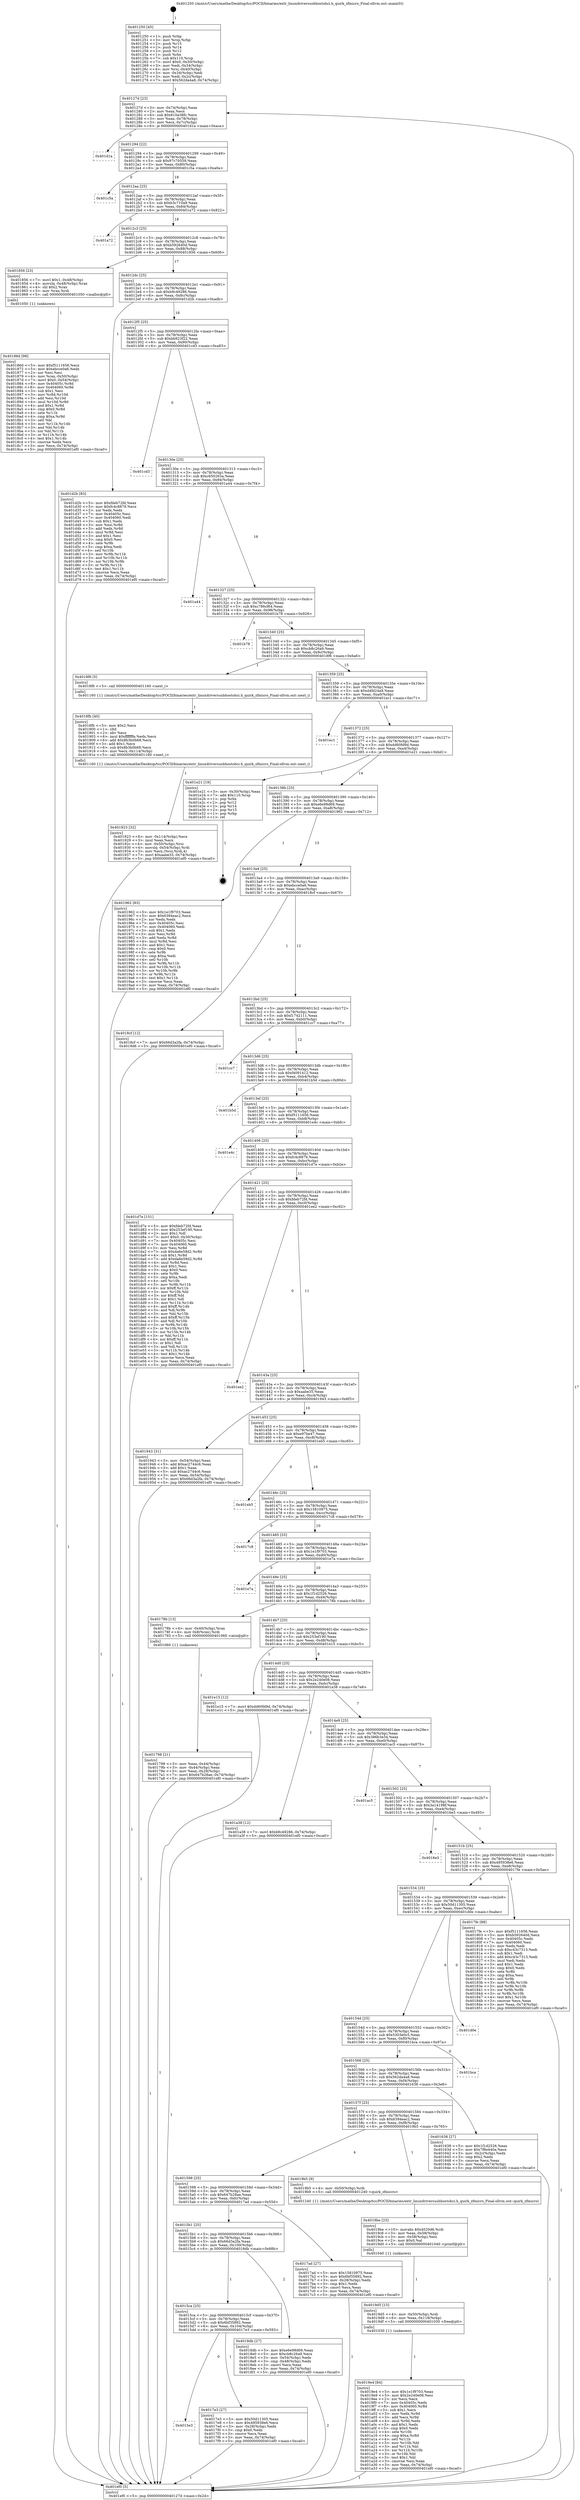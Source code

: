 digraph "0x401250" {
  label = "0x401250 (/mnt/c/Users/mathe/Desktop/tcc/POCII/binaries/extr_linuxdriversusbhostohci.h_quirk_zfmicro_Final-ollvm.out::main(0))"
  labelloc = "t"
  node[shape=record]

  Entry [label="",width=0.3,height=0.3,shape=circle,fillcolor=black,style=filled]
  "0x40127d" [label="{
     0x40127d [23]\l
     | [instrs]\l
     &nbsp;&nbsp;0x40127d \<+3\>: mov -0x74(%rbp),%eax\l
     &nbsp;&nbsp;0x401280 \<+2\>: mov %eax,%ecx\l
     &nbsp;&nbsp;0x401282 \<+6\>: sub $0x810a38fc,%ecx\l
     &nbsp;&nbsp;0x401288 \<+3\>: mov %eax,-0x78(%rbp)\l
     &nbsp;&nbsp;0x40128b \<+3\>: mov %ecx,-0x7c(%rbp)\l
     &nbsp;&nbsp;0x40128e \<+6\>: je 0000000000401d1a \<main+0xaca\>\l
  }"]
  "0x401d1a" [label="{
     0x401d1a\l
  }", style=dashed]
  "0x401294" [label="{
     0x401294 [22]\l
     | [instrs]\l
     &nbsp;&nbsp;0x401294 \<+5\>: jmp 0000000000401299 \<main+0x49\>\l
     &nbsp;&nbsp;0x401299 \<+3\>: mov -0x78(%rbp),%eax\l
     &nbsp;&nbsp;0x40129c \<+5\>: sub $0x97c70559,%eax\l
     &nbsp;&nbsp;0x4012a1 \<+3\>: mov %eax,-0x80(%rbp)\l
     &nbsp;&nbsp;0x4012a4 \<+6\>: je 0000000000401c5a \<main+0xa0a\>\l
  }"]
  Exit [label="",width=0.3,height=0.3,shape=circle,fillcolor=black,style=filled,peripheries=2]
  "0x401c5a" [label="{
     0x401c5a\l
  }", style=dashed]
  "0x4012aa" [label="{
     0x4012aa [25]\l
     | [instrs]\l
     &nbsp;&nbsp;0x4012aa \<+5\>: jmp 00000000004012af \<main+0x5f\>\l
     &nbsp;&nbsp;0x4012af \<+3\>: mov -0x78(%rbp),%eax\l
     &nbsp;&nbsp;0x4012b2 \<+5\>: sub $0xb3c710a9,%eax\l
     &nbsp;&nbsp;0x4012b7 \<+6\>: mov %eax,-0x84(%rbp)\l
     &nbsp;&nbsp;0x4012bd \<+6\>: je 0000000000401a72 \<main+0x822\>\l
  }"]
  "0x4019e4" [label="{
     0x4019e4 [84]\l
     | [instrs]\l
     &nbsp;&nbsp;0x4019e4 \<+5\>: mov $0x1e1f9703,%eax\l
     &nbsp;&nbsp;0x4019e9 \<+5\>: mov $0x2e240e08,%esi\l
     &nbsp;&nbsp;0x4019ee \<+2\>: xor %ecx,%ecx\l
     &nbsp;&nbsp;0x4019f0 \<+7\>: mov 0x40405c,%edx\l
     &nbsp;&nbsp;0x4019f7 \<+8\>: mov 0x404060,%r8d\l
     &nbsp;&nbsp;0x4019ff \<+3\>: sub $0x1,%ecx\l
     &nbsp;&nbsp;0x401a02 \<+3\>: mov %edx,%r9d\l
     &nbsp;&nbsp;0x401a05 \<+3\>: add %ecx,%r9d\l
     &nbsp;&nbsp;0x401a08 \<+4\>: imul %r9d,%edx\l
     &nbsp;&nbsp;0x401a0c \<+3\>: and $0x1,%edx\l
     &nbsp;&nbsp;0x401a0f \<+3\>: cmp $0x0,%edx\l
     &nbsp;&nbsp;0x401a12 \<+4\>: sete %r10b\l
     &nbsp;&nbsp;0x401a16 \<+4\>: cmp $0xa,%r8d\l
     &nbsp;&nbsp;0x401a1a \<+4\>: setl %r11b\l
     &nbsp;&nbsp;0x401a1e \<+3\>: mov %r10b,%bl\l
     &nbsp;&nbsp;0x401a21 \<+3\>: and %r11b,%bl\l
     &nbsp;&nbsp;0x401a24 \<+3\>: xor %r11b,%r10b\l
     &nbsp;&nbsp;0x401a27 \<+3\>: or %r10b,%bl\l
     &nbsp;&nbsp;0x401a2a \<+3\>: test $0x1,%bl\l
     &nbsp;&nbsp;0x401a2d \<+3\>: cmovne %esi,%eax\l
     &nbsp;&nbsp;0x401a30 \<+3\>: mov %eax,-0x74(%rbp)\l
     &nbsp;&nbsp;0x401a33 \<+5\>: jmp 0000000000401ef0 \<main+0xca0\>\l
  }"]
  "0x401a72" [label="{
     0x401a72\l
  }", style=dashed]
  "0x4012c3" [label="{
     0x4012c3 [25]\l
     | [instrs]\l
     &nbsp;&nbsp;0x4012c3 \<+5\>: jmp 00000000004012c8 \<main+0x78\>\l
     &nbsp;&nbsp;0x4012c8 \<+3\>: mov -0x78(%rbp),%eax\l
     &nbsp;&nbsp;0x4012cb \<+5\>: sub $0xb592640d,%eax\l
     &nbsp;&nbsp;0x4012d0 \<+6\>: mov %eax,-0x88(%rbp)\l
     &nbsp;&nbsp;0x4012d6 \<+6\>: je 0000000000401856 \<main+0x606\>\l
  }"]
  "0x4019d5" [label="{
     0x4019d5 [15]\l
     | [instrs]\l
     &nbsp;&nbsp;0x4019d5 \<+4\>: mov -0x50(%rbp),%rdi\l
     &nbsp;&nbsp;0x4019d9 \<+6\>: mov %eax,-0x118(%rbp)\l
     &nbsp;&nbsp;0x4019df \<+5\>: call 0000000000401030 \<free@plt\>\l
     | [calls]\l
     &nbsp;&nbsp;0x401030 \{1\} (unknown)\l
  }"]
  "0x401856" [label="{
     0x401856 [23]\l
     | [instrs]\l
     &nbsp;&nbsp;0x401856 \<+7\>: movl $0x1,-0x48(%rbp)\l
     &nbsp;&nbsp;0x40185d \<+4\>: movslq -0x48(%rbp),%rax\l
     &nbsp;&nbsp;0x401861 \<+4\>: shl $0x2,%rax\l
     &nbsp;&nbsp;0x401865 \<+3\>: mov %rax,%rdi\l
     &nbsp;&nbsp;0x401868 \<+5\>: call 0000000000401050 \<malloc@plt\>\l
     | [calls]\l
     &nbsp;&nbsp;0x401050 \{1\} (unknown)\l
  }"]
  "0x4012dc" [label="{
     0x4012dc [25]\l
     | [instrs]\l
     &nbsp;&nbsp;0x4012dc \<+5\>: jmp 00000000004012e1 \<main+0x91\>\l
     &nbsp;&nbsp;0x4012e1 \<+3\>: mov -0x78(%rbp),%eax\l
     &nbsp;&nbsp;0x4012e4 \<+5\>: sub $0xb9c49286,%eax\l
     &nbsp;&nbsp;0x4012e9 \<+6\>: mov %eax,-0x8c(%rbp)\l
     &nbsp;&nbsp;0x4012ef \<+6\>: je 0000000000401d2b \<main+0xadb\>\l
  }"]
  "0x4019be" [label="{
     0x4019be [23]\l
     | [instrs]\l
     &nbsp;&nbsp;0x4019be \<+10\>: movabs $0x4020d6,%rdi\l
     &nbsp;&nbsp;0x4019c8 \<+3\>: mov %eax,-0x58(%rbp)\l
     &nbsp;&nbsp;0x4019cb \<+3\>: mov -0x58(%rbp),%esi\l
     &nbsp;&nbsp;0x4019ce \<+2\>: mov $0x0,%al\l
     &nbsp;&nbsp;0x4019d0 \<+5\>: call 0000000000401040 \<printf@plt\>\l
     | [calls]\l
     &nbsp;&nbsp;0x401040 \{1\} (unknown)\l
  }"]
  "0x401d2b" [label="{
     0x401d2b [83]\l
     | [instrs]\l
     &nbsp;&nbsp;0x401d2b \<+5\>: mov $0xfdeb72fd,%eax\l
     &nbsp;&nbsp;0x401d30 \<+5\>: mov $0xfc4c8879,%ecx\l
     &nbsp;&nbsp;0x401d35 \<+2\>: xor %edx,%edx\l
     &nbsp;&nbsp;0x401d37 \<+7\>: mov 0x40405c,%esi\l
     &nbsp;&nbsp;0x401d3e \<+7\>: mov 0x404060,%edi\l
     &nbsp;&nbsp;0x401d45 \<+3\>: sub $0x1,%edx\l
     &nbsp;&nbsp;0x401d48 \<+3\>: mov %esi,%r8d\l
     &nbsp;&nbsp;0x401d4b \<+3\>: add %edx,%r8d\l
     &nbsp;&nbsp;0x401d4e \<+4\>: imul %r8d,%esi\l
     &nbsp;&nbsp;0x401d52 \<+3\>: and $0x1,%esi\l
     &nbsp;&nbsp;0x401d55 \<+3\>: cmp $0x0,%esi\l
     &nbsp;&nbsp;0x401d58 \<+4\>: sete %r9b\l
     &nbsp;&nbsp;0x401d5c \<+3\>: cmp $0xa,%edi\l
     &nbsp;&nbsp;0x401d5f \<+4\>: setl %r10b\l
     &nbsp;&nbsp;0x401d63 \<+3\>: mov %r9b,%r11b\l
     &nbsp;&nbsp;0x401d66 \<+3\>: and %r10b,%r11b\l
     &nbsp;&nbsp;0x401d69 \<+3\>: xor %r10b,%r9b\l
     &nbsp;&nbsp;0x401d6c \<+3\>: or %r9b,%r11b\l
     &nbsp;&nbsp;0x401d6f \<+4\>: test $0x1,%r11b\l
     &nbsp;&nbsp;0x401d73 \<+3\>: cmovne %ecx,%eax\l
     &nbsp;&nbsp;0x401d76 \<+3\>: mov %eax,-0x74(%rbp)\l
     &nbsp;&nbsp;0x401d79 \<+5\>: jmp 0000000000401ef0 \<main+0xca0\>\l
  }"]
  "0x4012f5" [label="{
     0x4012f5 [25]\l
     | [instrs]\l
     &nbsp;&nbsp;0x4012f5 \<+5\>: jmp 00000000004012fa \<main+0xaa\>\l
     &nbsp;&nbsp;0x4012fa \<+3\>: mov -0x78(%rbp),%eax\l
     &nbsp;&nbsp;0x4012fd \<+5\>: sub $0xbb923f22,%eax\l
     &nbsp;&nbsp;0x401302 \<+6\>: mov %eax,-0x90(%rbp)\l
     &nbsp;&nbsp;0x401308 \<+6\>: je 0000000000401cd3 \<main+0xa83\>\l
  }"]
  "0x401923" [label="{
     0x401923 [32]\l
     | [instrs]\l
     &nbsp;&nbsp;0x401923 \<+6\>: mov -0x114(%rbp),%ecx\l
     &nbsp;&nbsp;0x401929 \<+3\>: imul %eax,%ecx\l
     &nbsp;&nbsp;0x40192c \<+4\>: mov -0x50(%rbp),%rsi\l
     &nbsp;&nbsp;0x401930 \<+4\>: movslq -0x54(%rbp),%rdi\l
     &nbsp;&nbsp;0x401934 \<+3\>: mov %ecx,(%rsi,%rdi,4)\l
     &nbsp;&nbsp;0x401937 \<+7\>: movl $0xaabe35,-0x74(%rbp)\l
     &nbsp;&nbsp;0x40193e \<+5\>: jmp 0000000000401ef0 \<main+0xca0\>\l
  }"]
  "0x401cd3" [label="{
     0x401cd3\l
  }", style=dashed]
  "0x40130e" [label="{
     0x40130e [25]\l
     | [instrs]\l
     &nbsp;&nbsp;0x40130e \<+5\>: jmp 0000000000401313 \<main+0xc3\>\l
     &nbsp;&nbsp;0x401313 \<+3\>: mov -0x78(%rbp),%eax\l
     &nbsp;&nbsp;0x401316 \<+5\>: sub $0xc650263a,%eax\l
     &nbsp;&nbsp;0x40131b \<+6\>: mov %eax,-0x94(%rbp)\l
     &nbsp;&nbsp;0x401321 \<+6\>: je 0000000000401a44 \<main+0x7f4\>\l
  }"]
  "0x4018fb" [label="{
     0x4018fb [40]\l
     | [instrs]\l
     &nbsp;&nbsp;0x4018fb \<+5\>: mov $0x2,%ecx\l
     &nbsp;&nbsp;0x401900 \<+1\>: cltd\l
     &nbsp;&nbsp;0x401901 \<+2\>: idiv %ecx\l
     &nbsp;&nbsp;0x401903 \<+6\>: imul $0xfffffffe,%edx,%ecx\l
     &nbsp;&nbsp;0x401909 \<+6\>: add $0x8b3b0b68,%ecx\l
     &nbsp;&nbsp;0x40190f \<+3\>: add $0x1,%ecx\l
     &nbsp;&nbsp;0x401912 \<+6\>: sub $0x8b3b0b68,%ecx\l
     &nbsp;&nbsp;0x401918 \<+6\>: mov %ecx,-0x114(%rbp)\l
     &nbsp;&nbsp;0x40191e \<+5\>: call 0000000000401160 \<next_i\>\l
     | [calls]\l
     &nbsp;&nbsp;0x401160 \{1\} (/mnt/c/Users/mathe/Desktop/tcc/POCII/binaries/extr_linuxdriversusbhostohci.h_quirk_zfmicro_Final-ollvm.out::next_i)\l
  }"]
  "0x401a44" [label="{
     0x401a44\l
  }", style=dashed]
  "0x401327" [label="{
     0x401327 [25]\l
     | [instrs]\l
     &nbsp;&nbsp;0x401327 \<+5\>: jmp 000000000040132c \<main+0xdc\>\l
     &nbsp;&nbsp;0x40132c \<+3\>: mov -0x78(%rbp),%eax\l
     &nbsp;&nbsp;0x40132f \<+5\>: sub $0xc786cf64,%eax\l
     &nbsp;&nbsp;0x401334 \<+6\>: mov %eax,-0x98(%rbp)\l
     &nbsp;&nbsp;0x40133a \<+6\>: je 0000000000401b78 \<main+0x928\>\l
  }"]
  "0x40186d" [label="{
     0x40186d [98]\l
     | [instrs]\l
     &nbsp;&nbsp;0x40186d \<+5\>: mov $0xf5111656,%ecx\l
     &nbsp;&nbsp;0x401872 \<+5\>: mov $0xebcce0a6,%edx\l
     &nbsp;&nbsp;0x401877 \<+2\>: xor %esi,%esi\l
     &nbsp;&nbsp;0x401879 \<+4\>: mov %rax,-0x50(%rbp)\l
     &nbsp;&nbsp;0x40187d \<+7\>: movl $0x0,-0x54(%rbp)\l
     &nbsp;&nbsp;0x401884 \<+8\>: mov 0x40405c,%r8d\l
     &nbsp;&nbsp;0x40188c \<+8\>: mov 0x404060,%r9d\l
     &nbsp;&nbsp;0x401894 \<+3\>: sub $0x1,%esi\l
     &nbsp;&nbsp;0x401897 \<+3\>: mov %r8d,%r10d\l
     &nbsp;&nbsp;0x40189a \<+3\>: add %esi,%r10d\l
     &nbsp;&nbsp;0x40189d \<+4\>: imul %r10d,%r8d\l
     &nbsp;&nbsp;0x4018a1 \<+4\>: and $0x1,%r8d\l
     &nbsp;&nbsp;0x4018a5 \<+4\>: cmp $0x0,%r8d\l
     &nbsp;&nbsp;0x4018a9 \<+4\>: sete %r11b\l
     &nbsp;&nbsp;0x4018ad \<+4\>: cmp $0xa,%r9d\l
     &nbsp;&nbsp;0x4018b1 \<+3\>: setl %bl\l
     &nbsp;&nbsp;0x4018b4 \<+3\>: mov %r11b,%r14b\l
     &nbsp;&nbsp;0x4018b7 \<+3\>: and %bl,%r14b\l
     &nbsp;&nbsp;0x4018ba \<+3\>: xor %bl,%r11b\l
     &nbsp;&nbsp;0x4018bd \<+3\>: or %r11b,%r14b\l
     &nbsp;&nbsp;0x4018c0 \<+4\>: test $0x1,%r14b\l
     &nbsp;&nbsp;0x4018c4 \<+3\>: cmovne %edx,%ecx\l
     &nbsp;&nbsp;0x4018c7 \<+3\>: mov %ecx,-0x74(%rbp)\l
     &nbsp;&nbsp;0x4018ca \<+5\>: jmp 0000000000401ef0 \<main+0xca0\>\l
  }"]
  "0x401b78" [label="{
     0x401b78\l
  }", style=dashed]
  "0x401340" [label="{
     0x401340 [25]\l
     | [instrs]\l
     &nbsp;&nbsp;0x401340 \<+5\>: jmp 0000000000401345 \<main+0xf5\>\l
     &nbsp;&nbsp;0x401345 \<+3\>: mov -0x78(%rbp),%eax\l
     &nbsp;&nbsp;0x401348 \<+5\>: sub $0xcb8c26a9,%eax\l
     &nbsp;&nbsp;0x40134d \<+6\>: mov %eax,-0x9c(%rbp)\l
     &nbsp;&nbsp;0x401353 \<+6\>: je 00000000004018f6 \<main+0x6a6\>\l
  }"]
  "0x4015e3" [label="{
     0x4015e3\l
  }", style=dashed]
  "0x4018f6" [label="{
     0x4018f6 [5]\l
     | [instrs]\l
     &nbsp;&nbsp;0x4018f6 \<+5\>: call 0000000000401160 \<next_i\>\l
     | [calls]\l
     &nbsp;&nbsp;0x401160 \{1\} (/mnt/c/Users/mathe/Desktop/tcc/POCII/binaries/extr_linuxdriversusbhostohci.h_quirk_zfmicro_Final-ollvm.out::next_i)\l
  }"]
  "0x401359" [label="{
     0x401359 [25]\l
     | [instrs]\l
     &nbsp;&nbsp;0x401359 \<+5\>: jmp 000000000040135e \<main+0x10e\>\l
     &nbsp;&nbsp;0x40135e \<+3\>: mov -0x78(%rbp),%eax\l
     &nbsp;&nbsp;0x401361 \<+5\>: sub $0xd4fd24a9,%eax\l
     &nbsp;&nbsp;0x401366 \<+6\>: mov %eax,-0xa0(%rbp)\l
     &nbsp;&nbsp;0x40136c \<+6\>: je 0000000000401ec1 \<main+0xc71\>\l
  }"]
  "0x4017e3" [label="{
     0x4017e3 [27]\l
     | [instrs]\l
     &nbsp;&nbsp;0x4017e3 \<+5\>: mov $0x50d11305,%eax\l
     &nbsp;&nbsp;0x4017e8 \<+5\>: mov $0x495938e6,%ecx\l
     &nbsp;&nbsp;0x4017ed \<+3\>: mov -0x28(%rbp),%edx\l
     &nbsp;&nbsp;0x4017f0 \<+3\>: cmp $0x0,%edx\l
     &nbsp;&nbsp;0x4017f3 \<+3\>: cmove %ecx,%eax\l
     &nbsp;&nbsp;0x4017f6 \<+3\>: mov %eax,-0x74(%rbp)\l
     &nbsp;&nbsp;0x4017f9 \<+5\>: jmp 0000000000401ef0 \<main+0xca0\>\l
  }"]
  "0x401ec1" [label="{
     0x401ec1\l
  }", style=dashed]
  "0x401372" [label="{
     0x401372 [25]\l
     | [instrs]\l
     &nbsp;&nbsp;0x401372 \<+5\>: jmp 0000000000401377 \<main+0x127\>\l
     &nbsp;&nbsp;0x401377 \<+3\>: mov -0x78(%rbp),%eax\l
     &nbsp;&nbsp;0x40137a \<+5\>: sub $0xdd60fd9d,%eax\l
     &nbsp;&nbsp;0x40137f \<+6\>: mov %eax,-0xa4(%rbp)\l
     &nbsp;&nbsp;0x401385 \<+6\>: je 0000000000401e21 \<main+0xbd1\>\l
  }"]
  "0x4015ca" [label="{
     0x4015ca [25]\l
     | [instrs]\l
     &nbsp;&nbsp;0x4015ca \<+5\>: jmp 00000000004015cf \<main+0x37f\>\l
     &nbsp;&nbsp;0x4015cf \<+3\>: mov -0x78(%rbp),%eax\l
     &nbsp;&nbsp;0x4015d2 \<+5\>: sub $0x6bf35892,%eax\l
     &nbsp;&nbsp;0x4015d7 \<+6\>: mov %eax,-0x104(%rbp)\l
     &nbsp;&nbsp;0x4015dd \<+6\>: je 00000000004017e3 \<main+0x593\>\l
  }"]
  "0x401e21" [label="{
     0x401e21 [19]\l
     | [instrs]\l
     &nbsp;&nbsp;0x401e21 \<+3\>: mov -0x30(%rbp),%eax\l
     &nbsp;&nbsp;0x401e24 \<+7\>: add $0x110,%rsp\l
     &nbsp;&nbsp;0x401e2b \<+1\>: pop %rbx\l
     &nbsp;&nbsp;0x401e2c \<+2\>: pop %r12\l
     &nbsp;&nbsp;0x401e2e \<+2\>: pop %r14\l
     &nbsp;&nbsp;0x401e30 \<+2\>: pop %r15\l
     &nbsp;&nbsp;0x401e32 \<+1\>: pop %rbp\l
     &nbsp;&nbsp;0x401e33 \<+1\>: ret\l
  }"]
  "0x40138b" [label="{
     0x40138b [25]\l
     | [instrs]\l
     &nbsp;&nbsp;0x40138b \<+5\>: jmp 0000000000401390 \<main+0x140\>\l
     &nbsp;&nbsp;0x401390 \<+3\>: mov -0x78(%rbp),%eax\l
     &nbsp;&nbsp;0x401393 \<+5\>: sub $0xe6e98d69,%eax\l
     &nbsp;&nbsp;0x401398 \<+6\>: mov %eax,-0xa8(%rbp)\l
     &nbsp;&nbsp;0x40139e \<+6\>: je 0000000000401962 \<main+0x712\>\l
  }"]
  "0x4018db" [label="{
     0x4018db [27]\l
     | [instrs]\l
     &nbsp;&nbsp;0x4018db \<+5\>: mov $0xe6e98d69,%eax\l
     &nbsp;&nbsp;0x4018e0 \<+5\>: mov $0xcb8c26a9,%ecx\l
     &nbsp;&nbsp;0x4018e5 \<+3\>: mov -0x54(%rbp),%edx\l
     &nbsp;&nbsp;0x4018e8 \<+3\>: cmp -0x48(%rbp),%edx\l
     &nbsp;&nbsp;0x4018eb \<+3\>: cmovl %ecx,%eax\l
     &nbsp;&nbsp;0x4018ee \<+3\>: mov %eax,-0x74(%rbp)\l
     &nbsp;&nbsp;0x4018f1 \<+5\>: jmp 0000000000401ef0 \<main+0xca0\>\l
  }"]
  "0x401962" [label="{
     0x401962 [83]\l
     | [instrs]\l
     &nbsp;&nbsp;0x401962 \<+5\>: mov $0x1e1f9703,%eax\l
     &nbsp;&nbsp;0x401967 \<+5\>: mov $0x6394eac2,%ecx\l
     &nbsp;&nbsp;0x40196c \<+2\>: xor %edx,%edx\l
     &nbsp;&nbsp;0x40196e \<+7\>: mov 0x40405c,%esi\l
     &nbsp;&nbsp;0x401975 \<+7\>: mov 0x404060,%edi\l
     &nbsp;&nbsp;0x40197c \<+3\>: sub $0x1,%edx\l
     &nbsp;&nbsp;0x40197f \<+3\>: mov %esi,%r8d\l
     &nbsp;&nbsp;0x401982 \<+3\>: add %edx,%r8d\l
     &nbsp;&nbsp;0x401985 \<+4\>: imul %r8d,%esi\l
     &nbsp;&nbsp;0x401989 \<+3\>: and $0x1,%esi\l
     &nbsp;&nbsp;0x40198c \<+3\>: cmp $0x0,%esi\l
     &nbsp;&nbsp;0x40198f \<+4\>: sete %r9b\l
     &nbsp;&nbsp;0x401993 \<+3\>: cmp $0xa,%edi\l
     &nbsp;&nbsp;0x401996 \<+4\>: setl %r10b\l
     &nbsp;&nbsp;0x40199a \<+3\>: mov %r9b,%r11b\l
     &nbsp;&nbsp;0x40199d \<+3\>: and %r10b,%r11b\l
     &nbsp;&nbsp;0x4019a0 \<+3\>: xor %r10b,%r9b\l
     &nbsp;&nbsp;0x4019a3 \<+3\>: or %r9b,%r11b\l
     &nbsp;&nbsp;0x4019a6 \<+4\>: test $0x1,%r11b\l
     &nbsp;&nbsp;0x4019aa \<+3\>: cmovne %ecx,%eax\l
     &nbsp;&nbsp;0x4019ad \<+3\>: mov %eax,-0x74(%rbp)\l
     &nbsp;&nbsp;0x4019b0 \<+5\>: jmp 0000000000401ef0 \<main+0xca0\>\l
  }"]
  "0x4013a4" [label="{
     0x4013a4 [25]\l
     | [instrs]\l
     &nbsp;&nbsp;0x4013a4 \<+5\>: jmp 00000000004013a9 \<main+0x159\>\l
     &nbsp;&nbsp;0x4013a9 \<+3\>: mov -0x78(%rbp),%eax\l
     &nbsp;&nbsp;0x4013ac \<+5\>: sub $0xebcce0a6,%eax\l
     &nbsp;&nbsp;0x4013b1 \<+6\>: mov %eax,-0xac(%rbp)\l
     &nbsp;&nbsp;0x4013b7 \<+6\>: je 00000000004018cf \<main+0x67f\>\l
  }"]
  "0x4015b1" [label="{
     0x4015b1 [25]\l
     | [instrs]\l
     &nbsp;&nbsp;0x4015b1 \<+5\>: jmp 00000000004015b6 \<main+0x366\>\l
     &nbsp;&nbsp;0x4015b6 \<+3\>: mov -0x78(%rbp),%eax\l
     &nbsp;&nbsp;0x4015b9 \<+5\>: sub $0x66d3a2fa,%eax\l
     &nbsp;&nbsp;0x4015be \<+6\>: mov %eax,-0x100(%rbp)\l
     &nbsp;&nbsp;0x4015c4 \<+6\>: je 00000000004018db \<main+0x68b\>\l
  }"]
  "0x4018cf" [label="{
     0x4018cf [12]\l
     | [instrs]\l
     &nbsp;&nbsp;0x4018cf \<+7\>: movl $0x66d3a2fa,-0x74(%rbp)\l
     &nbsp;&nbsp;0x4018d6 \<+5\>: jmp 0000000000401ef0 \<main+0xca0\>\l
  }"]
  "0x4013bd" [label="{
     0x4013bd [25]\l
     | [instrs]\l
     &nbsp;&nbsp;0x4013bd \<+5\>: jmp 00000000004013c2 \<main+0x172\>\l
     &nbsp;&nbsp;0x4013c2 \<+3\>: mov -0x78(%rbp),%eax\l
     &nbsp;&nbsp;0x4013c5 \<+5\>: sub $0xf1742111,%eax\l
     &nbsp;&nbsp;0x4013ca \<+6\>: mov %eax,-0xb0(%rbp)\l
     &nbsp;&nbsp;0x4013d0 \<+6\>: je 0000000000401cc7 \<main+0xa77\>\l
  }"]
  "0x4017ad" [label="{
     0x4017ad [27]\l
     | [instrs]\l
     &nbsp;&nbsp;0x4017ad \<+5\>: mov $0x15810975,%eax\l
     &nbsp;&nbsp;0x4017b2 \<+5\>: mov $0x6bf35892,%ecx\l
     &nbsp;&nbsp;0x4017b7 \<+3\>: mov -0x28(%rbp),%edx\l
     &nbsp;&nbsp;0x4017ba \<+3\>: cmp $0x1,%edx\l
     &nbsp;&nbsp;0x4017bd \<+3\>: cmovl %ecx,%eax\l
     &nbsp;&nbsp;0x4017c0 \<+3\>: mov %eax,-0x74(%rbp)\l
     &nbsp;&nbsp;0x4017c3 \<+5\>: jmp 0000000000401ef0 \<main+0xca0\>\l
  }"]
  "0x401cc7" [label="{
     0x401cc7\l
  }", style=dashed]
  "0x4013d6" [label="{
     0x4013d6 [25]\l
     | [instrs]\l
     &nbsp;&nbsp;0x4013d6 \<+5\>: jmp 00000000004013db \<main+0x18b\>\l
     &nbsp;&nbsp;0x4013db \<+3\>: mov -0x78(%rbp),%eax\l
     &nbsp;&nbsp;0x4013de \<+5\>: sub $0xf4091412,%eax\l
     &nbsp;&nbsp;0x4013e3 \<+6\>: mov %eax,-0xb4(%rbp)\l
     &nbsp;&nbsp;0x4013e9 \<+6\>: je 0000000000401b5d \<main+0x90d\>\l
  }"]
  "0x401598" [label="{
     0x401598 [25]\l
     | [instrs]\l
     &nbsp;&nbsp;0x401598 \<+5\>: jmp 000000000040159d \<main+0x34d\>\l
     &nbsp;&nbsp;0x40159d \<+3\>: mov -0x78(%rbp),%eax\l
     &nbsp;&nbsp;0x4015a0 \<+5\>: sub $0x647b28ae,%eax\l
     &nbsp;&nbsp;0x4015a5 \<+6\>: mov %eax,-0xfc(%rbp)\l
     &nbsp;&nbsp;0x4015ab \<+6\>: je 00000000004017ad \<main+0x55d\>\l
  }"]
  "0x401b5d" [label="{
     0x401b5d\l
  }", style=dashed]
  "0x4013ef" [label="{
     0x4013ef [25]\l
     | [instrs]\l
     &nbsp;&nbsp;0x4013ef \<+5\>: jmp 00000000004013f4 \<main+0x1a4\>\l
     &nbsp;&nbsp;0x4013f4 \<+3\>: mov -0x78(%rbp),%eax\l
     &nbsp;&nbsp;0x4013f7 \<+5\>: sub $0xf5111656,%eax\l
     &nbsp;&nbsp;0x4013fc \<+6\>: mov %eax,-0xb8(%rbp)\l
     &nbsp;&nbsp;0x401402 \<+6\>: je 0000000000401e4c \<main+0xbfc\>\l
  }"]
  "0x4019b5" [label="{
     0x4019b5 [9]\l
     | [instrs]\l
     &nbsp;&nbsp;0x4019b5 \<+4\>: mov -0x50(%rbp),%rdi\l
     &nbsp;&nbsp;0x4019b9 \<+5\>: call 0000000000401240 \<quirk_zfmicro\>\l
     | [calls]\l
     &nbsp;&nbsp;0x401240 \{1\} (/mnt/c/Users/mathe/Desktop/tcc/POCII/binaries/extr_linuxdriversusbhostohci.h_quirk_zfmicro_Final-ollvm.out::quirk_zfmicro)\l
  }"]
  "0x401e4c" [label="{
     0x401e4c\l
  }", style=dashed]
  "0x401408" [label="{
     0x401408 [25]\l
     | [instrs]\l
     &nbsp;&nbsp;0x401408 \<+5\>: jmp 000000000040140d \<main+0x1bd\>\l
     &nbsp;&nbsp;0x40140d \<+3\>: mov -0x78(%rbp),%eax\l
     &nbsp;&nbsp;0x401410 \<+5\>: sub $0xfc4c8879,%eax\l
     &nbsp;&nbsp;0x401415 \<+6\>: mov %eax,-0xbc(%rbp)\l
     &nbsp;&nbsp;0x40141b \<+6\>: je 0000000000401d7e \<main+0xb2e\>\l
  }"]
  "0x401798" [label="{
     0x401798 [21]\l
     | [instrs]\l
     &nbsp;&nbsp;0x401798 \<+3\>: mov %eax,-0x44(%rbp)\l
     &nbsp;&nbsp;0x40179b \<+3\>: mov -0x44(%rbp),%eax\l
     &nbsp;&nbsp;0x40179e \<+3\>: mov %eax,-0x28(%rbp)\l
     &nbsp;&nbsp;0x4017a1 \<+7\>: movl $0x647b28ae,-0x74(%rbp)\l
     &nbsp;&nbsp;0x4017a8 \<+5\>: jmp 0000000000401ef0 \<main+0xca0\>\l
  }"]
  "0x401d7e" [label="{
     0x401d7e [151]\l
     | [instrs]\l
     &nbsp;&nbsp;0x401d7e \<+5\>: mov $0xfdeb72fd,%eax\l
     &nbsp;&nbsp;0x401d83 \<+5\>: mov $0x253ef190,%ecx\l
     &nbsp;&nbsp;0x401d88 \<+2\>: mov $0x1,%dl\l
     &nbsp;&nbsp;0x401d8a \<+7\>: movl $0x0,-0x30(%rbp)\l
     &nbsp;&nbsp;0x401d91 \<+7\>: mov 0x40405c,%esi\l
     &nbsp;&nbsp;0x401d98 \<+7\>: mov 0x404060,%edi\l
     &nbsp;&nbsp;0x401d9f \<+3\>: mov %esi,%r8d\l
     &nbsp;&nbsp;0x401da2 \<+7\>: sub $0xda6e58d2,%r8d\l
     &nbsp;&nbsp;0x401da9 \<+4\>: sub $0x1,%r8d\l
     &nbsp;&nbsp;0x401dad \<+7\>: add $0xda6e58d2,%r8d\l
     &nbsp;&nbsp;0x401db4 \<+4\>: imul %r8d,%esi\l
     &nbsp;&nbsp;0x401db8 \<+3\>: and $0x1,%esi\l
     &nbsp;&nbsp;0x401dbb \<+3\>: cmp $0x0,%esi\l
     &nbsp;&nbsp;0x401dbe \<+4\>: sete %r9b\l
     &nbsp;&nbsp;0x401dc2 \<+3\>: cmp $0xa,%edi\l
     &nbsp;&nbsp;0x401dc5 \<+4\>: setl %r10b\l
     &nbsp;&nbsp;0x401dc9 \<+3\>: mov %r9b,%r11b\l
     &nbsp;&nbsp;0x401dcc \<+4\>: xor $0xff,%r11b\l
     &nbsp;&nbsp;0x401dd0 \<+3\>: mov %r10b,%bl\l
     &nbsp;&nbsp;0x401dd3 \<+3\>: xor $0xff,%bl\l
     &nbsp;&nbsp;0x401dd6 \<+3\>: xor $0x1,%dl\l
     &nbsp;&nbsp;0x401dd9 \<+3\>: mov %r11b,%r14b\l
     &nbsp;&nbsp;0x401ddc \<+4\>: and $0xff,%r14b\l
     &nbsp;&nbsp;0x401de0 \<+3\>: and %dl,%r9b\l
     &nbsp;&nbsp;0x401de3 \<+3\>: mov %bl,%r15b\l
     &nbsp;&nbsp;0x401de6 \<+4\>: and $0xff,%r15b\l
     &nbsp;&nbsp;0x401dea \<+3\>: and %dl,%r10b\l
     &nbsp;&nbsp;0x401ded \<+3\>: or %r9b,%r14b\l
     &nbsp;&nbsp;0x401df0 \<+3\>: or %r10b,%r15b\l
     &nbsp;&nbsp;0x401df3 \<+3\>: xor %r15b,%r14b\l
     &nbsp;&nbsp;0x401df6 \<+3\>: or %bl,%r11b\l
     &nbsp;&nbsp;0x401df9 \<+4\>: xor $0xff,%r11b\l
     &nbsp;&nbsp;0x401dfd \<+3\>: or $0x1,%dl\l
     &nbsp;&nbsp;0x401e00 \<+3\>: and %dl,%r11b\l
     &nbsp;&nbsp;0x401e03 \<+3\>: or %r11b,%r14b\l
     &nbsp;&nbsp;0x401e06 \<+4\>: test $0x1,%r14b\l
     &nbsp;&nbsp;0x401e0a \<+3\>: cmovne %ecx,%eax\l
     &nbsp;&nbsp;0x401e0d \<+3\>: mov %eax,-0x74(%rbp)\l
     &nbsp;&nbsp;0x401e10 \<+5\>: jmp 0000000000401ef0 \<main+0xca0\>\l
  }"]
  "0x401421" [label="{
     0x401421 [25]\l
     | [instrs]\l
     &nbsp;&nbsp;0x401421 \<+5\>: jmp 0000000000401426 \<main+0x1d6\>\l
     &nbsp;&nbsp;0x401426 \<+3\>: mov -0x78(%rbp),%eax\l
     &nbsp;&nbsp;0x401429 \<+5\>: sub $0xfdeb72fd,%eax\l
     &nbsp;&nbsp;0x40142e \<+6\>: mov %eax,-0xc0(%rbp)\l
     &nbsp;&nbsp;0x401434 \<+6\>: je 0000000000401ee2 \<main+0xc92\>\l
  }"]
  "0x401250" [label="{
     0x401250 [45]\l
     | [instrs]\l
     &nbsp;&nbsp;0x401250 \<+1\>: push %rbp\l
     &nbsp;&nbsp;0x401251 \<+3\>: mov %rsp,%rbp\l
     &nbsp;&nbsp;0x401254 \<+2\>: push %r15\l
     &nbsp;&nbsp;0x401256 \<+2\>: push %r14\l
     &nbsp;&nbsp;0x401258 \<+2\>: push %r12\l
     &nbsp;&nbsp;0x40125a \<+1\>: push %rbx\l
     &nbsp;&nbsp;0x40125b \<+7\>: sub $0x110,%rsp\l
     &nbsp;&nbsp;0x401262 \<+7\>: movl $0x0,-0x30(%rbp)\l
     &nbsp;&nbsp;0x401269 \<+3\>: mov %edi,-0x34(%rbp)\l
     &nbsp;&nbsp;0x40126c \<+4\>: mov %rsi,-0x40(%rbp)\l
     &nbsp;&nbsp;0x401270 \<+3\>: mov -0x34(%rbp),%edi\l
     &nbsp;&nbsp;0x401273 \<+3\>: mov %edi,-0x2c(%rbp)\l
     &nbsp;&nbsp;0x401276 \<+7\>: movl $0x562da4a8,-0x74(%rbp)\l
  }"]
  "0x401ee2" [label="{
     0x401ee2\l
  }", style=dashed]
  "0x40143a" [label="{
     0x40143a [25]\l
     | [instrs]\l
     &nbsp;&nbsp;0x40143a \<+5\>: jmp 000000000040143f \<main+0x1ef\>\l
     &nbsp;&nbsp;0x40143f \<+3\>: mov -0x78(%rbp),%eax\l
     &nbsp;&nbsp;0x401442 \<+5\>: sub $0xaabe35,%eax\l
     &nbsp;&nbsp;0x401447 \<+6\>: mov %eax,-0xc4(%rbp)\l
     &nbsp;&nbsp;0x40144d \<+6\>: je 0000000000401943 \<main+0x6f3\>\l
  }"]
  "0x401ef0" [label="{
     0x401ef0 [5]\l
     | [instrs]\l
     &nbsp;&nbsp;0x401ef0 \<+5\>: jmp 000000000040127d \<main+0x2d\>\l
  }"]
  "0x401943" [label="{
     0x401943 [31]\l
     | [instrs]\l
     &nbsp;&nbsp;0x401943 \<+3\>: mov -0x54(%rbp),%eax\l
     &nbsp;&nbsp;0x401946 \<+5\>: add $0xac2744c6,%eax\l
     &nbsp;&nbsp;0x40194b \<+3\>: add $0x1,%eax\l
     &nbsp;&nbsp;0x40194e \<+5\>: sub $0xac2744c6,%eax\l
     &nbsp;&nbsp;0x401953 \<+3\>: mov %eax,-0x54(%rbp)\l
     &nbsp;&nbsp;0x401956 \<+7\>: movl $0x66d3a2fa,-0x74(%rbp)\l
     &nbsp;&nbsp;0x40195d \<+5\>: jmp 0000000000401ef0 \<main+0xca0\>\l
  }"]
  "0x401453" [label="{
     0x401453 [25]\l
     | [instrs]\l
     &nbsp;&nbsp;0x401453 \<+5\>: jmp 0000000000401458 \<main+0x208\>\l
     &nbsp;&nbsp;0x401458 \<+3\>: mov -0x78(%rbp),%eax\l
     &nbsp;&nbsp;0x40145b \<+5\>: sub $0xe97be47,%eax\l
     &nbsp;&nbsp;0x401460 \<+6\>: mov %eax,-0xc8(%rbp)\l
     &nbsp;&nbsp;0x401466 \<+6\>: je 0000000000401eb5 \<main+0xc65\>\l
  }"]
  "0x40157f" [label="{
     0x40157f [25]\l
     | [instrs]\l
     &nbsp;&nbsp;0x40157f \<+5\>: jmp 0000000000401584 \<main+0x334\>\l
     &nbsp;&nbsp;0x401584 \<+3\>: mov -0x78(%rbp),%eax\l
     &nbsp;&nbsp;0x401587 \<+5\>: sub $0x6394eac2,%eax\l
     &nbsp;&nbsp;0x40158c \<+6\>: mov %eax,-0xf8(%rbp)\l
     &nbsp;&nbsp;0x401592 \<+6\>: je 00000000004019b5 \<main+0x765\>\l
  }"]
  "0x401eb5" [label="{
     0x401eb5\l
  }", style=dashed]
  "0x40146c" [label="{
     0x40146c [25]\l
     | [instrs]\l
     &nbsp;&nbsp;0x40146c \<+5\>: jmp 0000000000401471 \<main+0x221\>\l
     &nbsp;&nbsp;0x401471 \<+3\>: mov -0x78(%rbp),%eax\l
     &nbsp;&nbsp;0x401474 \<+5\>: sub $0x15810975,%eax\l
     &nbsp;&nbsp;0x401479 \<+6\>: mov %eax,-0xcc(%rbp)\l
     &nbsp;&nbsp;0x40147f \<+6\>: je 00000000004017c8 \<main+0x578\>\l
  }"]
  "0x401638" [label="{
     0x401638 [27]\l
     | [instrs]\l
     &nbsp;&nbsp;0x401638 \<+5\>: mov $0x1f1d2526,%eax\l
     &nbsp;&nbsp;0x40163d \<+5\>: mov $0x7f8e440a,%ecx\l
     &nbsp;&nbsp;0x401642 \<+3\>: mov -0x2c(%rbp),%edx\l
     &nbsp;&nbsp;0x401645 \<+3\>: cmp $0x2,%edx\l
     &nbsp;&nbsp;0x401648 \<+3\>: cmovne %ecx,%eax\l
     &nbsp;&nbsp;0x40164b \<+3\>: mov %eax,-0x74(%rbp)\l
     &nbsp;&nbsp;0x40164e \<+5\>: jmp 0000000000401ef0 \<main+0xca0\>\l
  }"]
  "0x4017c8" [label="{
     0x4017c8\l
  }", style=dashed]
  "0x401485" [label="{
     0x401485 [25]\l
     | [instrs]\l
     &nbsp;&nbsp;0x401485 \<+5\>: jmp 000000000040148a \<main+0x23a\>\l
     &nbsp;&nbsp;0x40148a \<+3\>: mov -0x78(%rbp),%eax\l
     &nbsp;&nbsp;0x40148d \<+5\>: sub $0x1e1f9703,%eax\l
     &nbsp;&nbsp;0x401492 \<+6\>: mov %eax,-0xd0(%rbp)\l
     &nbsp;&nbsp;0x401498 \<+6\>: je 0000000000401e7a \<main+0xc2a\>\l
  }"]
  "0x401566" [label="{
     0x401566 [25]\l
     | [instrs]\l
     &nbsp;&nbsp;0x401566 \<+5\>: jmp 000000000040156b \<main+0x31b\>\l
     &nbsp;&nbsp;0x40156b \<+3\>: mov -0x78(%rbp),%eax\l
     &nbsp;&nbsp;0x40156e \<+5\>: sub $0x562da4a8,%eax\l
     &nbsp;&nbsp;0x401573 \<+6\>: mov %eax,-0xf4(%rbp)\l
     &nbsp;&nbsp;0x401579 \<+6\>: je 0000000000401638 \<main+0x3e8\>\l
  }"]
  "0x401e7a" [label="{
     0x401e7a\l
  }", style=dashed]
  "0x40149e" [label="{
     0x40149e [25]\l
     | [instrs]\l
     &nbsp;&nbsp;0x40149e \<+5\>: jmp 00000000004014a3 \<main+0x253\>\l
     &nbsp;&nbsp;0x4014a3 \<+3\>: mov -0x78(%rbp),%eax\l
     &nbsp;&nbsp;0x4014a6 \<+5\>: sub $0x1f1d2526,%eax\l
     &nbsp;&nbsp;0x4014ab \<+6\>: mov %eax,-0xd4(%rbp)\l
     &nbsp;&nbsp;0x4014b1 \<+6\>: je 000000000040178b \<main+0x53b\>\l
  }"]
  "0x401bca" [label="{
     0x401bca\l
  }", style=dashed]
  "0x40178b" [label="{
     0x40178b [13]\l
     | [instrs]\l
     &nbsp;&nbsp;0x40178b \<+4\>: mov -0x40(%rbp),%rax\l
     &nbsp;&nbsp;0x40178f \<+4\>: mov 0x8(%rax),%rdi\l
     &nbsp;&nbsp;0x401793 \<+5\>: call 0000000000401060 \<atoi@plt\>\l
     | [calls]\l
     &nbsp;&nbsp;0x401060 \{1\} (unknown)\l
  }"]
  "0x4014b7" [label="{
     0x4014b7 [25]\l
     | [instrs]\l
     &nbsp;&nbsp;0x4014b7 \<+5\>: jmp 00000000004014bc \<main+0x26c\>\l
     &nbsp;&nbsp;0x4014bc \<+3\>: mov -0x78(%rbp),%eax\l
     &nbsp;&nbsp;0x4014bf \<+5\>: sub $0x253ef190,%eax\l
     &nbsp;&nbsp;0x4014c4 \<+6\>: mov %eax,-0xd8(%rbp)\l
     &nbsp;&nbsp;0x4014ca \<+6\>: je 0000000000401e15 \<main+0xbc5\>\l
  }"]
  "0x40154d" [label="{
     0x40154d [25]\l
     | [instrs]\l
     &nbsp;&nbsp;0x40154d \<+5\>: jmp 0000000000401552 \<main+0x302\>\l
     &nbsp;&nbsp;0x401552 \<+3\>: mov -0x78(%rbp),%eax\l
     &nbsp;&nbsp;0x401555 \<+5\>: sub $0x5303e0c5,%eax\l
     &nbsp;&nbsp;0x40155a \<+6\>: mov %eax,-0xf0(%rbp)\l
     &nbsp;&nbsp;0x401560 \<+6\>: je 0000000000401bca \<main+0x97a\>\l
  }"]
  "0x401e15" [label="{
     0x401e15 [12]\l
     | [instrs]\l
     &nbsp;&nbsp;0x401e15 \<+7\>: movl $0xdd60fd9d,-0x74(%rbp)\l
     &nbsp;&nbsp;0x401e1c \<+5\>: jmp 0000000000401ef0 \<main+0xca0\>\l
  }"]
  "0x4014d0" [label="{
     0x4014d0 [25]\l
     | [instrs]\l
     &nbsp;&nbsp;0x4014d0 \<+5\>: jmp 00000000004014d5 \<main+0x285\>\l
     &nbsp;&nbsp;0x4014d5 \<+3\>: mov -0x78(%rbp),%eax\l
     &nbsp;&nbsp;0x4014d8 \<+5\>: sub $0x2e240e08,%eax\l
     &nbsp;&nbsp;0x4014dd \<+6\>: mov %eax,-0xdc(%rbp)\l
     &nbsp;&nbsp;0x4014e3 \<+6\>: je 0000000000401a38 \<main+0x7e8\>\l
  }"]
  "0x401d0e" [label="{
     0x401d0e\l
  }", style=dashed]
  "0x401a38" [label="{
     0x401a38 [12]\l
     | [instrs]\l
     &nbsp;&nbsp;0x401a38 \<+7\>: movl $0xb9c49286,-0x74(%rbp)\l
     &nbsp;&nbsp;0x401a3f \<+5\>: jmp 0000000000401ef0 \<main+0xca0\>\l
  }"]
  "0x4014e9" [label="{
     0x4014e9 [25]\l
     | [instrs]\l
     &nbsp;&nbsp;0x4014e9 \<+5\>: jmp 00000000004014ee \<main+0x29e\>\l
     &nbsp;&nbsp;0x4014ee \<+3\>: mov -0x78(%rbp),%eax\l
     &nbsp;&nbsp;0x4014f1 \<+5\>: sub $0x386b3e34,%eax\l
     &nbsp;&nbsp;0x4014f6 \<+6\>: mov %eax,-0xe0(%rbp)\l
     &nbsp;&nbsp;0x4014fc \<+6\>: je 0000000000401ac5 \<main+0x875\>\l
  }"]
  "0x401534" [label="{
     0x401534 [25]\l
     | [instrs]\l
     &nbsp;&nbsp;0x401534 \<+5\>: jmp 0000000000401539 \<main+0x2e9\>\l
     &nbsp;&nbsp;0x401539 \<+3\>: mov -0x78(%rbp),%eax\l
     &nbsp;&nbsp;0x40153c \<+5\>: sub $0x50d11305,%eax\l
     &nbsp;&nbsp;0x401541 \<+6\>: mov %eax,-0xec(%rbp)\l
     &nbsp;&nbsp;0x401547 \<+6\>: je 0000000000401d0e \<main+0xabe\>\l
  }"]
  "0x401ac5" [label="{
     0x401ac5\l
  }", style=dashed]
  "0x401502" [label="{
     0x401502 [25]\l
     | [instrs]\l
     &nbsp;&nbsp;0x401502 \<+5\>: jmp 0000000000401507 \<main+0x2b7\>\l
     &nbsp;&nbsp;0x401507 \<+3\>: mov -0x78(%rbp),%eax\l
     &nbsp;&nbsp;0x40150a \<+5\>: sub $0x3a14198f,%eax\l
     &nbsp;&nbsp;0x40150f \<+6\>: mov %eax,-0xe4(%rbp)\l
     &nbsp;&nbsp;0x401515 \<+6\>: je 00000000004016e3 \<main+0x493\>\l
  }"]
  "0x4017fe" [label="{
     0x4017fe [88]\l
     | [instrs]\l
     &nbsp;&nbsp;0x4017fe \<+5\>: mov $0xf5111656,%eax\l
     &nbsp;&nbsp;0x401803 \<+5\>: mov $0xb592640d,%ecx\l
     &nbsp;&nbsp;0x401808 \<+7\>: mov 0x40405c,%edx\l
     &nbsp;&nbsp;0x40180f \<+7\>: mov 0x404060,%esi\l
     &nbsp;&nbsp;0x401816 \<+2\>: mov %edx,%edi\l
     &nbsp;&nbsp;0x401818 \<+6\>: sub $0xc43c7313,%edi\l
     &nbsp;&nbsp;0x40181e \<+3\>: sub $0x1,%edi\l
     &nbsp;&nbsp;0x401821 \<+6\>: add $0xc43c7313,%edi\l
     &nbsp;&nbsp;0x401827 \<+3\>: imul %edi,%edx\l
     &nbsp;&nbsp;0x40182a \<+3\>: and $0x1,%edx\l
     &nbsp;&nbsp;0x40182d \<+3\>: cmp $0x0,%edx\l
     &nbsp;&nbsp;0x401830 \<+4\>: sete %r8b\l
     &nbsp;&nbsp;0x401834 \<+3\>: cmp $0xa,%esi\l
     &nbsp;&nbsp;0x401837 \<+4\>: setl %r9b\l
     &nbsp;&nbsp;0x40183b \<+3\>: mov %r8b,%r10b\l
     &nbsp;&nbsp;0x40183e \<+3\>: and %r9b,%r10b\l
     &nbsp;&nbsp;0x401841 \<+3\>: xor %r9b,%r8b\l
     &nbsp;&nbsp;0x401844 \<+3\>: or %r8b,%r10b\l
     &nbsp;&nbsp;0x401847 \<+4\>: test $0x1,%r10b\l
     &nbsp;&nbsp;0x40184b \<+3\>: cmovne %ecx,%eax\l
     &nbsp;&nbsp;0x40184e \<+3\>: mov %eax,-0x74(%rbp)\l
     &nbsp;&nbsp;0x401851 \<+5\>: jmp 0000000000401ef0 \<main+0xca0\>\l
  }"]
  "0x4016e3" [label="{
     0x4016e3\l
  }", style=dashed]
  "0x40151b" [label="{
     0x40151b [25]\l
     | [instrs]\l
     &nbsp;&nbsp;0x40151b \<+5\>: jmp 0000000000401520 \<main+0x2d0\>\l
     &nbsp;&nbsp;0x401520 \<+3\>: mov -0x78(%rbp),%eax\l
     &nbsp;&nbsp;0x401523 \<+5\>: sub $0x495938e6,%eax\l
     &nbsp;&nbsp;0x401528 \<+6\>: mov %eax,-0xe8(%rbp)\l
     &nbsp;&nbsp;0x40152e \<+6\>: je 00000000004017fe \<main+0x5ae\>\l
  }"]
  Entry -> "0x401250" [label=" 1"]
  "0x40127d" -> "0x401d1a" [label=" 0"]
  "0x40127d" -> "0x401294" [label=" 18"]
  "0x401e21" -> Exit [label=" 1"]
  "0x401294" -> "0x401c5a" [label=" 0"]
  "0x401294" -> "0x4012aa" [label=" 18"]
  "0x401e15" -> "0x401ef0" [label=" 1"]
  "0x4012aa" -> "0x401a72" [label=" 0"]
  "0x4012aa" -> "0x4012c3" [label=" 18"]
  "0x401d7e" -> "0x401ef0" [label=" 1"]
  "0x4012c3" -> "0x401856" [label=" 1"]
  "0x4012c3" -> "0x4012dc" [label=" 17"]
  "0x401d2b" -> "0x401ef0" [label=" 1"]
  "0x4012dc" -> "0x401d2b" [label=" 1"]
  "0x4012dc" -> "0x4012f5" [label=" 16"]
  "0x401a38" -> "0x401ef0" [label=" 1"]
  "0x4012f5" -> "0x401cd3" [label=" 0"]
  "0x4012f5" -> "0x40130e" [label=" 16"]
  "0x4019e4" -> "0x401ef0" [label=" 1"]
  "0x40130e" -> "0x401a44" [label=" 0"]
  "0x40130e" -> "0x401327" [label=" 16"]
  "0x4019d5" -> "0x4019e4" [label=" 1"]
  "0x401327" -> "0x401b78" [label=" 0"]
  "0x401327" -> "0x401340" [label=" 16"]
  "0x4019be" -> "0x4019d5" [label=" 1"]
  "0x401340" -> "0x4018f6" [label=" 1"]
  "0x401340" -> "0x401359" [label=" 15"]
  "0x4019b5" -> "0x4019be" [label=" 1"]
  "0x401359" -> "0x401ec1" [label=" 0"]
  "0x401359" -> "0x401372" [label=" 15"]
  "0x401962" -> "0x401ef0" [label=" 1"]
  "0x401372" -> "0x401e21" [label=" 1"]
  "0x401372" -> "0x40138b" [label=" 14"]
  "0x401923" -> "0x401ef0" [label=" 1"]
  "0x40138b" -> "0x401962" [label=" 1"]
  "0x40138b" -> "0x4013a4" [label=" 13"]
  "0x4018fb" -> "0x401923" [label=" 1"]
  "0x4013a4" -> "0x4018cf" [label=" 1"]
  "0x4013a4" -> "0x4013bd" [label=" 12"]
  "0x4018db" -> "0x401ef0" [label=" 2"]
  "0x4013bd" -> "0x401cc7" [label=" 0"]
  "0x4013bd" -> "0x4013d6" [label=" 12"]
  "0x4018cf" -> "0x401ef0" [label=" 1"]
  "0x4013d6" -> "0x401b5d" [label=" 0"]
  "0x4013d6" -> "0x4013ef" [label=" 12"]
  "0x401856" -> "0x40186d" [label=" 1"]
  "0x4013ef" -> "0x401e4c" [label=" 0"]
  "0x4013ef" -> "0x401408" [label=" 12"]
  "0x4017fe" -> "0x401ef0" [label=" 1"]
  "0x401408" -> "0x401d7e" [label=" 1"]
  "0x401408" -> "0x401421" [label=" 11"]
  "0x4015ca" -> "0x4015e3" [label=" 0"]
  "0x401421" -> "0x401ee2" [label=" 0"]
  "0x401421" -> "0x40143a" [label=" 11"]
  "0x4015ca" -> "0x4017e3" [label=" 1"]
  "0x40143a" -> "0x401943" [label=" 1"]
  "0x40143a" -> "0x401453" [label=" 10"]
  "0x401943" -> "0x401ef0" [label=" 1"]
  "0x401453" -> "0x401eb5" [label=" 0"]
  "0x401453" -> "0x40146c" [label=" 10"]
  "0x4015b1" -> "0x4015ca" [label=" 1"]
  "0x40146c" -> "0x4017c8" [label=" 0"]
  "0x40146c" -> "0x401485" [label=" 10"]
  "0x4015b1" -> "0x4018db" [label=" 2"]
  "0x401485" -> "0x401e7a" [label=" 0"]
  "0x401485" -> "0x40149e" [label=" 10"]
  "0x4017ad" -> "0x401ef0" [label=" 1"]
  "0x40149e" -> "0x40178b" [label=" 1"]
  "0x40149e" -> "0x4014b7" [label=" 9"]
  "0x401598" -> "0x4015b1" [label=" 3"]
  "0x4014b7" -> "0x401e15" [label=" 1"]
  "0x4014b7" -> "0x4014d0" [label=" 8"]
  "0x40186d" -> "0x401ef0" [label=" 1"]
  "0x4014d0" -> "0x401a38" [label=" 1"]
  "0x4014d0" -> "0x4014e9" [label=" 7"]
  "0x40157f" -> "0x401598" [label=" 4"]
  "0x4014e9" -> "0x401ac5" [label=" 0"]
  "0x4014e9" -> "0x401502" [label=" 7"]
  "0x4017e3" -> "0x401ef0" [label=" 1"]
  "0x401502" -> "0x4016e3" [label=" 0"]
  "0x401502" -> "0x40151b" [label=" 7"]
  "0x401798" -> "0x401ef0" [label=" 1"]
  "0x40151b" -> "0x4017fe" [label=" 1"]
  "0x40151b" -> "0x401534" [label=" 6"]
  "0x40157f" -> "0x4019b5" [label=" 1"]
  "0x401534" -> "0x401d0e" [label=" 0"]
  "0x401534" -> "0x40154d" [label=" 6"]
  "0x401598" -> "0x4017ad" [label=" 1"]
  "0x40154d" -> "0x401bca" [label=" 0"]
  "0x40154d" -> "0x401566" [label=" 6"]
  "0x4018f6" -> "0x4018fb" [label=" 1"]
  "0x401566" -> "0x401638" [label=" 1"]
  "0x401566" -> "0x40157f" [label=" 5"]
  "0x401638" -> "0x401ef0" [label=" 1"]
  "0x401250" -> "0x40127d" [label=" 1"]
  "0x401ef0" -> "0x40127d" [label=" 17"]
  "0x40178b" -> "0x401798" [label=" 1"]
}
